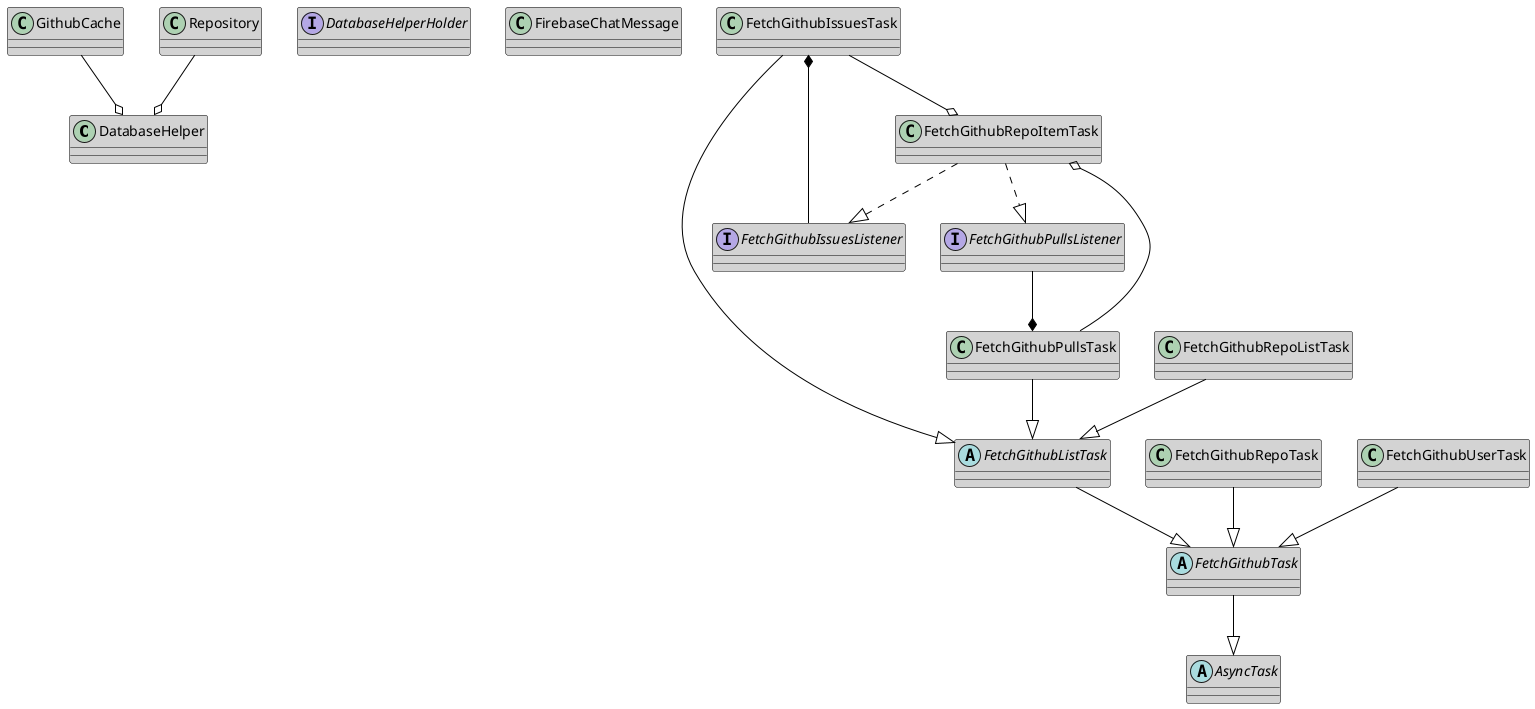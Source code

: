 @startuml Class Diagam

skinparam class {
    BackgroundColor LightGrey
    BorderColor Black
    ArrowColor Black
}

class DatabaseHelper {

}

interface DatabaseHelperHolder {

}

class GithubCache {

}
GithubCache --o DatabaseHelper

class Repository {

}
Repository --o DatabaseHelper

class FirebaseChatMessage {

}

abstract AsyncTask {

}

abstract FetchGithubTask {

}
FetchGithubTask --|> AsyncTask

abstract FetchGithubListTask {

}
FetchGithubListTask --|> FetchGithubTask

class FetchGithubIssuesTask {

}
FetchGithubIssuesTask --|> FetchGithubListTask
FetchGithubIssuesTask --o FetchGithubRepoItemTask

class FetchGithubPullsTask {

}
FetchGithubPullsTask --|> FetchGithubListTask
FetchGithubPullsTask --o FetchGithubRepoItemTask

class FetchGithubRepoItemTask {

}
FetchGithubRepoItemTask ..|> FetchGithubIssuesListener
FetchGithubRepoItemTask ..|> FetchGithubPullsListener

class FetchGithubRepoListTask {

}
FetchGithubRepoListTask --|> FetchGithubListTask

class FetchGithubRepoTask {

}
FetchGithubRepoTask --|> FetchGithubTask

class FetchGithubUserTask {

}
FetchGithubUserTask --|> FetchGithubTask

interface FetchGithubIssuesListener {

}
FetchGithubIssuesListener --* FetchGithubIssuesTask

interface FetchGithubPullsListener {

}
FetchGithubPullsListener --* FetchGithubPullsTask


@enduml
